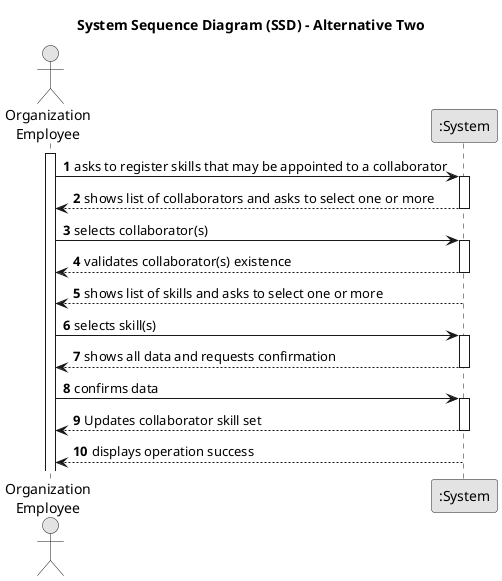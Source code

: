 @startuml
skinparam monochrome true
skinparam packageStyle rectangle
skinparam shadowing false

title System Sequence Diagram (SSD) - Alternative Two

autonumber

actor "Organization\nEmployee" as Employee
participant ":System" as System

activate Employee

    Employee -> System : asks to register skills that may be appointed to a collaborator
    activate System

    System --> Employee : shows list of collaborators and asks to select one or more
    deactivate System

    Employee -> System : selects collaborator(s)
    activate System

    System --> Employee : validates collaborator(s) existence
    deactivate System

    System --> Employee : shows list of skills and asks to select one or more
    deactivate System

    Employee -> System : selects skill(s)
    activate System

    System --> Employee : shows all data and requests confirmation
    deactivate System

    Employee -> System : confirms data
    activate System

    System --> Employee : Updates collaborator skill set
    deactivate System

    System --> Employee : displays operation success
    deactivate System

@enduml